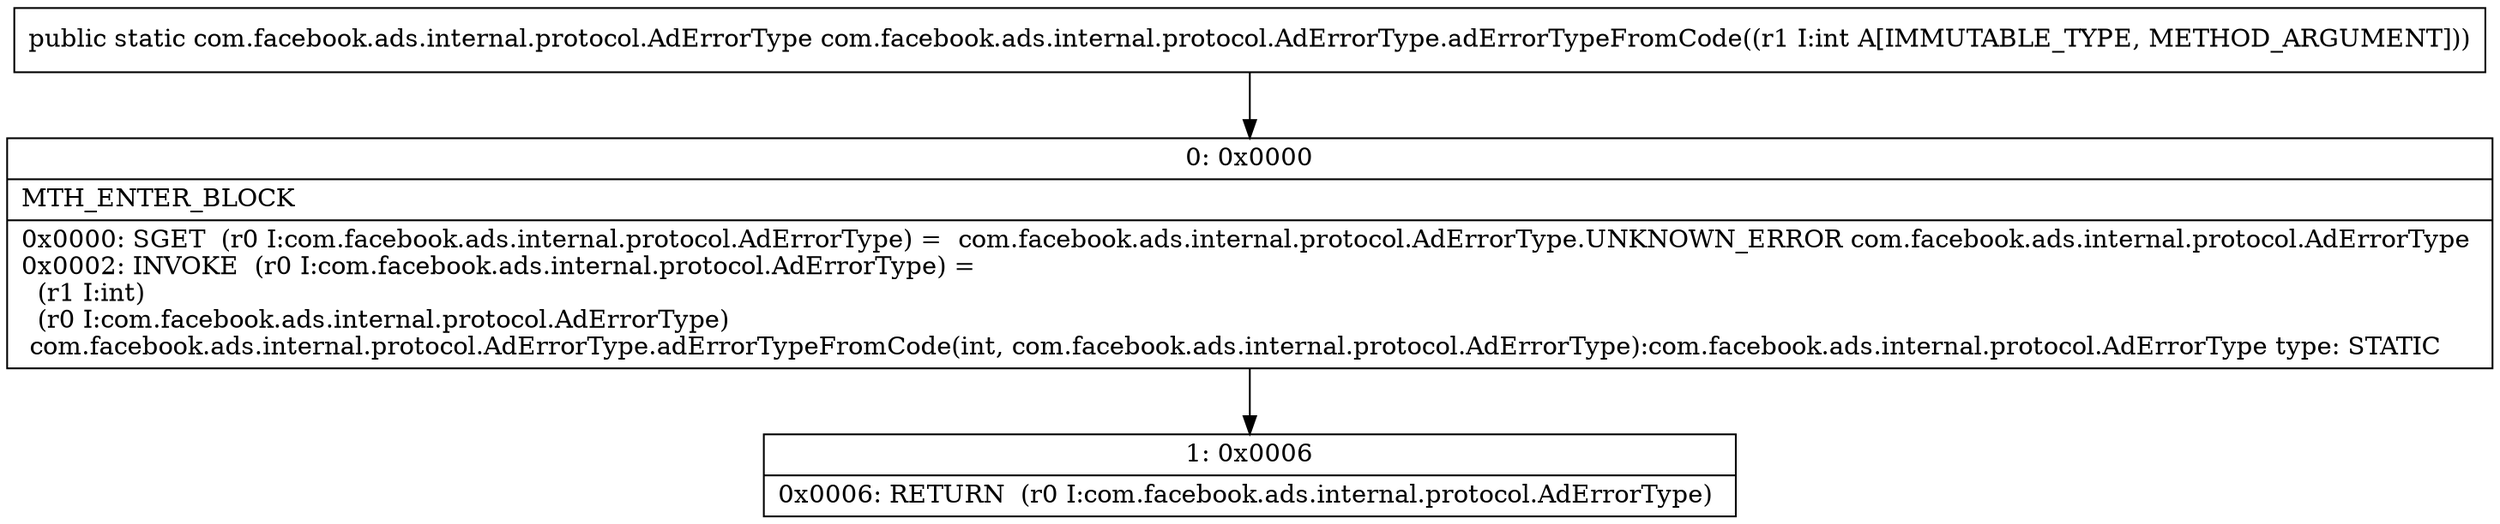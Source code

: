 digraph "CFG forcom.facebook.ads.internal.protocol.AdErrorType.adErrorTypeFromCode(I)Lcom\/facebook\/ads\/internal\/protocol\/AdErrorType;" {
Node_0 [shape=record,label="{0\:\ 0x0000|MTH_ENTER_BLOCK\l|0x0000: SGET  (r0 I:com.facebook.ads.internal.protocol.AdErrorType) =  com.facebook.ads.internal.protocol.AdErrorType.UNKNOWN_ERROR com.facebook.ads.internal.protocol.AdErrorType \l0x0002: INVOKE  (r0 I:com.facebook.ads.internal.protocol.AdErrorType) = \l  (r1 I:int)\l  (r0 I:com.facebook.ads.internal.protocol.AdErrorType)\l com.facebook.ads.internal.protocol.AdErrorType.adErrorTypeFromCode(int, com.facebook.ads.internal.protocol.AdErrorType):com.facebook.ads.internal.protocol.AdErrorType type: STATIC \l}"];
Node_1 [shape=record,label="{1\:\ 0x0006|0x0006: RETURN  (r0 I:com.facebook.ads.internal.protocol.AdErrorType) \l}"];
MethodNode[shape=record,label="{public static com.facebook.ads.internal.protocol.AdErrorType com.facebook.ads.internal.protocol.AdErrorType.adErrorTypeFromCode((r1 I:int A[IMMUTABLE_TYPE, METHOD_ARGUMENT])) }"];
MethodNode -> Node_0;
Node_0 -> Node_1;
}

